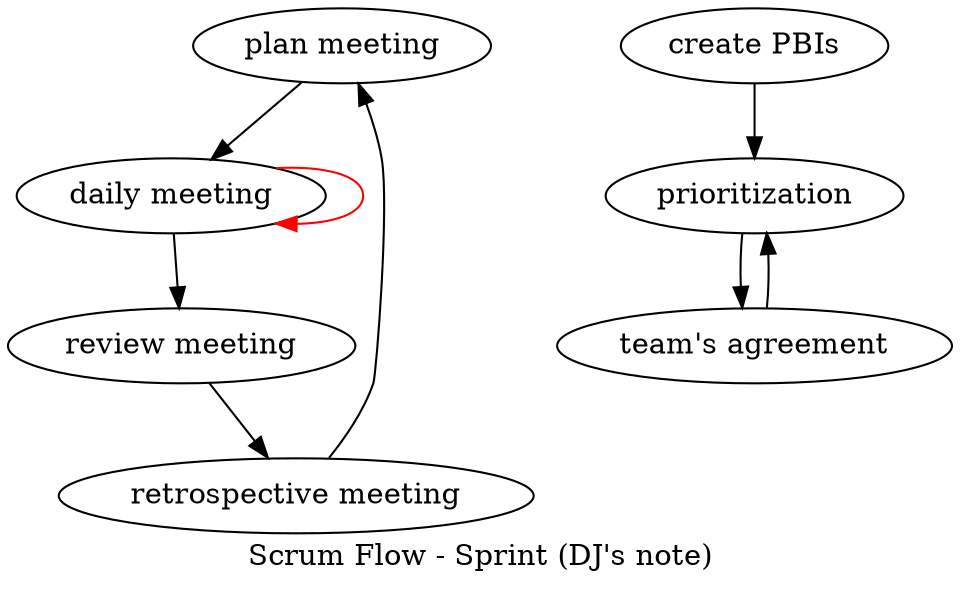 digraph G {
    label = "Scrum Flow - Sprint (DJ's note)"
    "plan meeting" -> "daily meeting" -> "review meeting" -> "retrospective meeting" -> "plan meeting";
    "daily meeting" -> "daily meeting" [color=red];
    "create PBIs" -> "prioritization" -> "team's agreement"
    "team's agreement" -> "prioritization"
}
